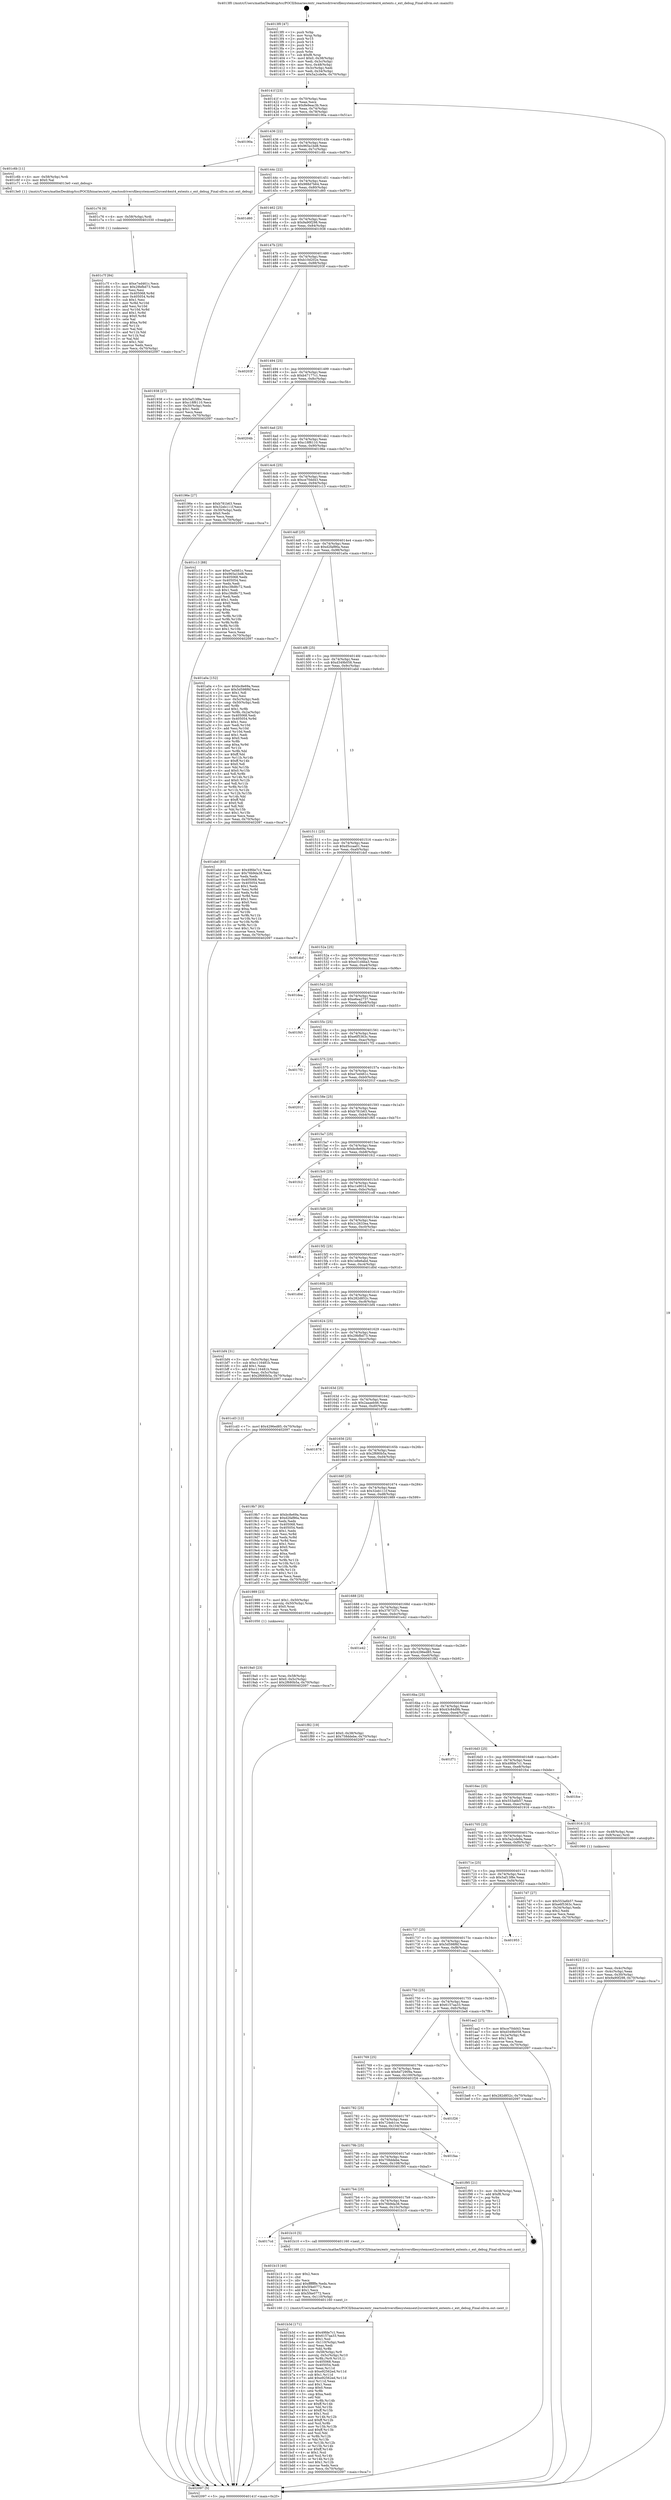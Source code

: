 digraph "0x4013f0" {
  label = "0x4013f0 (/mnt/c/Users/mathe/Desktop/tcc/POCII/binaries/extr_reactosdriversfilesystemsext2srcext4ext4_extents.c_ext_debug_Final-ollvm.out::main(0))"
  labelloc = "t"
  node[shape=record]

  Entry [label="",width=0.3,height=0.3,shape=circle,fillcolor=black,style=filled]
  "0x40141f" [label="{
     0x40141f [23]\l
     | [instrs]\l
     &nbsp;&nbsp;0x40141f \<+3\>: mov -0x70(%rbp),%eax\l
     &nbsp;&nbsp;0x401422 \<+2\>: mov %eax,%ecx\l
     &nbsp;&nbsp;0x401424 \<+6\>: sub $0x8e9eac3b,%ecx\l
     &nbsp;&nbsp;0x40142a \<+3\>: mov %eax,-0x74(%rbp)\l
     &nbsp;&nbsp;0x40142d \<+3\>: mov %ecx,-0x78(%rbp)\l
     &nbsp;&nbsp;0x401430 \<+6\>: je 000000000040190a \<main+0x51a\>\l
  }"]
  "0x40190a" [label="{
     0x40190a\l
  }", style=dashed]
  "0x401436" [label="{
     0x401436 [22]\l
     | [instrs]\l
     &nbsp;&nbsp;0x401436 \<+5\>: jmp 000000000040143b \<main+0x4b\>\l
     &nbsp;&nbsp;0x40143b \<+3\>: mov -0x74(%rbp),%eax\l
     &nbsp;&nbsp;0x40143e \<+5\>: sub $0x965a1bd8,%eax\l
     &nbsp;&nbsp;0x401443 \<+3\>: mov %eax,-0x7c(%rbp)\l
     &nbsp;&nbsp;0x401446 \<+6\>: je 0000000000401c6b \<main+0x87b\>\l
  }"]
  Exit [label="",width=0.3,height=0.3,shape=circle,fillcolor=black,style=filled,peripheries=2]
  "0x401c6b" [label="{
     0x401c6b [11]\l
     | [instrs]\l
     &nbsp;&nbsp;0x401c6b \<+4\>: mov -0x58(%rbp),%rdi\l
     &nbsp;&nbsp;0x401c6f \<+2\>: mov $0x0,%al\l
     &nbsp;&nbsp;0x401c71 \<+5\>: call 00000000004013e0 \<ext_debug\>\l
     | [calls]\l
     &nbsp;&nbsp;0x4013e0 \{1\} (/mnt/c/Users/mathe/Desktop/tcc/POCII/binaries/extr_reactosdriversfilesystemsext2srcext4ext4_extents.c_ext_debug_Final-ollvm.out::ext_debug)\l
  }"]
  "0x40144c" [label="{
     0x40144c [22]\l
     | [instrs]\l
     &nbsp;&nbsp;0x40144c \<+5\>: jmp 0000000000401451 \<main+0x61\>\l
     &nbsp;&nbsp;0x401451 \<+3\>: mov -0x74(%rbp),%eax\l
     &nbsp;&nbsp;0x401454 \<+5\>: sub $0x988d7b64,%eax\l
     &nbsp;&nbsp;0x401459 \<+3\>: mov %eax,-0x80(%rbp)\l
     &nbsp;&nbsp;0x40145c \<+6\>: je 0000000000401d60 \<main+0x970\>\l
  }"]
  "0x401c7f" [label="{
     0x401c7f [84]\l
     | [instrs]\l
     &nbsp;&nbsp;0x401c7f \<+5\>: mov $0xe7ed461c,%ecx\l
     &nbsp;&nbsp;0x401c84 \<+5\>: mov $0x29bfbd73,%edx\l
     &nbsp;&nbsp;0x401c89 \<+2\>: xor %esi,%esi\l
     &nbsp;&nbsp;0x401c8b \<+8\>: mov 0x405068,%r8d\l
     &nbsp;&nbsp;0x401c93 \<+8\>: mov 0x405054,%r9d\l
     &nbsp;&nbsp;0x401c9b \<+3\>: sub $0x1,%esi\l
     &nbsp;&nbsp;0x401c9e \<+3\>: mov %r8d,%r10d\l
     &nbsp;&nbsp;0x401ca1 \<+3\>: add %esi,%r10d\l
     &nbsp;&nbsp;0x401ca4 \<+4\>: imul %r10d,%r8d\l
     &nbsp;&nbsp;0x401ca8 \<+4\>: and $0x1,%r8d\l
     &nbsp;&nbsp;0x401cac \<+4\>: cmp $0x0,%r8d\l
     &nbsp;&nbsp;0x401cb0 \<+3\>: sete %al\l
     &nbsp;&nbsp;0x401cb3 \<+4\>: cmp $0xa,%r9d\l
     &nbsp;&nbsp;0x401cb7 \<+4\>: setl %r11b\l
     &nbsp;&nbsp;0x401cbb \<+2\>: mov %al,%bl\l
     &nbsp;&nbsp;0x401cbd \<+3\>: and %r11b,%bl\l
     &nbsp;&nbsp;0x401cc0 \<+3\>: xor %r11b,%al\l
     &nbsp;&nbsp;0x401cc3 \<+2\>: or %al,%bl\l
     &nbsp;&nbsp;0x401cc5 \<+3\>: test $0x1,%bl\l
     &nbsp;&nbsp;0x401cc8 \<+3\>: cmovne %edx,%ecx\l
     &nbsp;&nbsp;0x401ccb \<+3\>: mov %ecx,-0x70(%rbp)\l
     &nbsp;&nbsp;0x401cce \<+5\>: jmp 0000000000402097 \<main+0xca7\>\l
  }"]
  "0x401d60" [label="{
     0x401d60\l
  }", style=dashed]
  "0x401462" [label="{
     0x401462 [25]\l
     | [instrs]\l
     &nbsp;&nbsp;0x401462 \<+5\>: jmp 0000000000401467 \<main+0x77\>\l
     &nbsp;&nbsp;0x401467 \<+3\>: mov -0x74(%rbp),%eax\l
     &nbsp;&nbsp;0x40146a \<+5\>: sub $0x9a90f298,%eax\l
     &nbsp;&nbsp;0x40146f \<+6\>: mov %eax,-0x84(%rbp)\l
     &nbsp;&nbsp;0x401475 \<+6\>: je 0000000000401938 \<main+0x548\>\l
  }"]
  "0x401c76" [label="{
     0x401c76 [9]\l
     | [instrs]\l
     &nbsp;&nbsp;0x401c76 \<+4\>: mov -0x58(%rbp),%rdi\l
     &nbsp;&nbsp;0x401c7a \<+5\>: call 0000000000401030 \<free@plt\>\l
     | [calls]\l
     &nbsp;&nbsp;0x401030 \{1\} (unknown)\l
  }"]
  "0x401938" [label="{
     0x401938 [27]\l
     | [instrs]\l
     &nbsp;&nbsp;0x401938 \<+5\>: mov $0x5af13f8e,%eax\l
     &nbsp;&nbsp;0x40193d \<+5\>: mov $0xc18f6110,%ecx\l
     &nbsp;&nbsp;0x401942 \<+3\>: mov -0x30(%rbp),%edx\l
     &nbsp;&nbsp;0x401945 \<+3\>: cmp $0x1,%edx\l
     &nbsp;&nbsp;0x401948 \<+3\>: cmovl %ecx,%eax\l
     &nbsp;&nbsp;0x40194b \<+3\>: mov %eax,-0x70(%rbp)\l
     &nbsp;&nbsp;0x40194e \<+5\>: jmp 0000000000402097 \<main+0xca7\>\l
  }"]
  "0x40147b" [label="{
     0x40147b [25]\l
     | [instrs]\l
     &nbsp;&nbsp;0x40147b \<+5\>: jmp 0000000000401480 \<main+0x90\>\l
     &nbsp;&nbsp;0x401480 \<+3\>: mov -0x74(%rbp),%eax\l
     &nbsp;&nbsp;0x401483 \<+5\>: sub $0xb10d202e,%eax\l
     &nbsp;&nbsp;0x401488 \<+6\>: mov %eax,-0x88(%rbp)\l
     &nbsp;&nbsp;0x40148e \<+6\>: je 000000000040203f \<main+0xc4f\>\l
  }"]
  "0x401b3d" [label="{
     0x401b3d [171]\l
     | [instrs]\l
     &nbsp;&nbsp;0x401b3d \<+5\>: mov $0x49fde7c1,%ecx\l
     &nbsp;&nbsp;0x401b42 \<+5\>: mov $0x6157aa33,%edx\l
     &nbsp;&nbsp;0x401b47 \<+3\>: mov $0x1,%sil\l
     &nbsp;&nbsp;0x401b4a \<+6\>: mov -0x110(%rbp),%edi\l
     &nbsp;&nbsp;0x401b50 \<+3\>: imul %eax,%edi\l
     &nbsp;&nbsp;0x401b53 \<+3\>: mov %dil,%r8b\l
     &nbsp;&nbsp;0x401b56 \<+4\>: mov -0x58(%rbp),%r9\l
     &nbsp;&nbsp;0x401b5a \<+4\>: movslq -0x5c(%rbp),%r10\l
     &nbsp;&nbsp;0x401b5e \<+4\>: mov %r8b,(%r9,%r10,1)\l
     &nbsp;&nbsp;0x401b62 \<+7\>: mov 0x405068,%eax\l
     &nbsp;&nbsp;0x401b69 \<+7\>: mov 0x405054,%edi\l
     &nbsp;&nbsp;0x401b70 \<+3\>: mov %eax,%r11d\l
     &nbsp;&nbsp;0x401b73 \<+7\>: sub $0xe92562ed,%r11d\l
     &nbsp;&nbsp;0x401b7a \<+4\>: sub $0x1,%r11d\l
     &nbsp;&nbsp;0x401b7e \<+7\>: add $0xe92562ed,%r11d\l
     &nbsp;&nbsp;0x401b85 \<+4\>: imul %r11d,%eax\l
     &nbsp;&nbsp;0x401b89 \<+3\>: and $0x1,%eax\l
     &nbsp;&nbsp;0x401b8c \<+3\>: cmp $0x0,%eax\l
     &nbsp;&nbsp;0x401b8f \<+4\>: sete %r8b\l
     &nbsp;&nbsp;0x401b93 \<+3\>: cmp $0xa,%edi\l
     &nbsp;&nbsp;0x401b96 \<+3\>: setl %bl\l
     &nbsp;&nbsp;0x401b99 \<+3\>: mov %r8b,%r14b\l
     &nbsp;&nbsp;0x401b9c \<+4\>: xor $0xff,%r14b\l
     &nbsp;&nbsp;0x401ba0 \<+3\>: mov %bl,%r15b\l
     &nbsp;&nbsp;0x401ba3 \<+4\>: xor $0xff,%r15b\l
     &nbsp;&nbsp;0x401ba7 \<+4\>: xor $0x1,%sil\l
     &nbsp;&nbsp;0x401bab \<+3\>: mov %r14b,%r12b\l
     &nbsp;&nbsp;0x401bae \<+4\>: and $0xff,%r12b\l
     &nbsp;&nbsp;0x401bb2 \<+3\>: and %sil,%r8b\l
     &nbsp;&nbsp;0x401bb5 \<+3\>: mov %r15b,%r13b\l
     &nbsp;&nbsp;0x401bb8 \<+4\>: and $0xff,%r13b\l
     &nbsp;&nbsp;0x401bbc \<+3\>: and %sil,%bl\l
     &nbsp;&nbsp;0x401bbf \<+3\>: or %r8b,%r12b\l
     &nbsp;&nbsp;0x401bc2 \<+3\>: or %bl,%r13b\l
     &nbsp;&nbsp;0x401bc5 \<+3\>: xor %r13b,%r12b\l
     &nbsp;&nbsp;0x401bc8 \<+3\>: or %r15b,%r14b\l
     &nbsp;&nbsp;0x401bcb \<+4\>: xor $0xff,%r14b\l
     &nbsp;&nbsp;0x401bcf \<+4\>: or $0x1,%sil\l
     &nbsp;&nbsp;0x401bd3 \<+3\>: and %sil,%r14b\l
     &nbsp;&nbsp;0x401bd6 \<+3\>: or %r14b,%r12b\l
     &nbsp;&nbsp;0x401bd9 \<+4\>: test $0x1,%r12b\l
     &nbsp;&nbsp;0x401bdd \<+3\>: cmovne %edx,%ecx\l
     &nbsp;&nbsp;0x401be0 \<+3\>: mov %ecx,-0x70(%rbp)\l
     &nbsp;&nbsp;0x401be3 \<+5\>: jmp 0000000000402097 \<main+0xca7\>\l
  }"]
  "0x40203f" [label="{
     0x40203f\l
  }", style=dashed]
  "0x401494" [label="{
     0x401494 [25]\l
     | [instrs]\l
     &nbsp;&nbsp;0x401494 \<+5\>: jmp 0000000000401499 \<main+0xa9\>\l
     &nbsp;&nbsp;0x401499 \<+3\>: mov -0x74(%rbp),%eax\l
     &nbsp;&nbsp;0x40149c \<+5\>: sub $0xb47177c1,%eax\l
     &nbsp;&nbsp;0x4014a1 \<+6\>: mov %eax,-0x8c(%rbp)\l
     &nbsp;&nbsp;0x4014a7 \<+6\>: je 000000000040204b \<main+0xc5b\>\l
  }"]
  "0x401b15" [label="{
     0x401b15 [40]\l
     | [instrs]\l
     &nbsp;&nbsp;0x401b15 \<+5\>: mov $0x2,%ecx\l
     &nbsp;&nbsp;0x401b1a \<+1\>: cltd\l
     &nbsp;&nbsp;0x401b1b \<+2\>: idiv %ecx\l
     &nbsp;&nbsp;0x401b1d \<+6\>: imul $0xfffffffe,%edx,%ecx\l
     &nbsp;&nbsp;0x401b23 \<+6\>: add $0x5f4e0772,%ecx\l
     &nbsp;&nbsp;0x401b29 \<+3\>: add $0x1,%ecx\l
     &nbsp;&nbsp;0x401b2c \<+6\>: sub $0x5f4e0772,%ecx\l
     &nbsp;&nbsp;0x401b32 \<+6\>: mov %ecx,-0x110(%rbp)\l
     &nbsp;&nbsp;0x401b38 \<+5\>: call 0000000000401160 \<next_i\>\l
     | [calls]\l
     &nbsp;&nbsp;0x401160 \{1\} (/mnt/c/Users/mathe/Desktop/tcc/POCII/binaries/extr_reactosdriversfilesystemsext2srcext4ext4_extents.c_ext_debug_Final-ollvm.out::next_i)\l
  }"]
  "0x40204b" [label="{
     0x40204b\l
  }", style=dashed]
  "0x4014ad" [label="{
     0x4014ad [25]\l
     | [instrs]\l
     &nbsp;&nbsp;0x4014ad \<+5\>: jmp 00000000004014b2 \<main+0xc2\>\l
     &nbsp;&nbsp;0x4014b2 \<+3\>: mov -0x74(%rbp),%eax\l
     &nbsp;&nbsp;0x4014b5 \<+5\>: sub $0xc18f6110,%eax\l
     &nbsp;&nbsp;0x4014ba \<+6\>: mov %eax,-0x90(%rbp)\l
     &nbsp;&nbsp;0x4014c0 \<+6\>: je 000000000040196e \<main+0x57e\>\l
  }"]
  "0x4017cd" [label="{
     0x4017cd\l
  }", style=dashed]
  "0x40196e" [label="{
     0x40196e [27]\l
     | [instrs]\l
     &nbsp;&nbsp;0x40196e \<+5\>: mov $0xb781b63,%eax\l
     &nbsp;&nbsp;0x401973 \<+5\>: mov $0x32eb111f,%ecx\l
     &nbsp;&nbsp;0x401978 \<+3\>: mov -0x30(%rbp),%edx\l
     &nbsp;&nbsp;0x40197b \<+3\>: cmp $0x0,%edx\l
     &nbsp;&nbsp;0x40197e \<+3\>: cmove %ecx,%eax\l
     &nbsp;&nbsp;0x401981 \<+3\>: mov %eax,-0x70(%rbp)\l
     &nbsp;&nbsp;0x401984 \<+5\>: jmp 0000000000402097 \<main+0xca7\>\l
  }"]
  "0x4014c6" [label="{
     0x4014c6 [25]\l
     | [instrs]\l
     &nbsp;&nbsp;0x4014c6 \<+5\>: jmp 00000000004014cb \<main+0xdb\>\l
     &nbsp;&nbsp;0x4014cb \<+3\>: mov -0x74(%rbp),%eax\l
     &nbsp;&nbsp;0x4014ce \<+5\>: sub $0xce70dd43,%eax\l
     &nbsp;&nbsp;0x4014d3 \<+6\>: mov %eax,-0x94(%rbp)\l
     &nbsp;&nbsp;0x4014d9 \<+6\>: je 0000000000401c13 \<main+0x823\>\l
  }"]
  "0x401b10" [label="{
     0x401b10 [5]\l
     | [instrs]\l
     &nbsp;&nbsp;0x401b10 \<+5\>: call 0000000000401160 \<next_i\>\l
     | [calls]\l
     &nbsp;&nbsp;0x401160 \{1\} (/mnt/c/Users/mathe/Desktop/tcc/POCII/binaries/extr_reactosdriversfilesystemsext2srcext4ext4_extents.c_ext_debug_Final-ollvm.out::next_i)\l
  }"]
  "0x401c13" [label="{
     0x401c13 [88]\l
     | [instrs]\l
     &nbsp;&nbsp;0x401c13 \<+5\>: mov $0xe7ed461c,%eax\l
     &nbsp;&nbsp;0x401c18 \<+5\>: mov $0x965a1bd8,%ecx\l
     &nbsp;&nbsp;0x401c1d \<+7\>: mov 0x405068,%edx\l
     &nbsp;&nbsp;0x401c24 \<+7\>: mov 0x405054,%esi\l
     &nbsp;&nbsp;0x401c2b \<+2\>: mov %edx,%edi\l
     &nbsp;&nbsp;0x401c2d \<+6\>: add $0xc38d8c72,%edi\l
     &nbsp;&nbsp;0x401c33 \<+3\>: sub $0x1,%edi\l
     &nbsp;&nbsp;0x401c36 \<+6\>: sub $0xc38d8c72,%edi\l
     &nbsp;&nbsp;0x401c3c \<+3\>: imul %edi,%edx\l
     &nbsp;&nbsp;0x401c3f \<+3\>: and $0x1,%edx\l
     &nbsp;&nbsp;0x401c42 \<+3\>: cmp $0x0,%edx\l
     &nbsp;&nbsp;0x401c45 \<+4\>: sete %r8b\l
     &nbsp;&nbsp;0x401c49 \<+3\>: cmp $0xa,%esi\l
     &nbsp;&nbsp;0x401c4c \<+4\>: setl %r9b\l
     &nbsp;&nbsp;0x401c50 \<+3\>: mov %r8b,%r10b\l
     &nbsp;&nbsp;0x401c53 \<+3\>: and %r9b,%r10b\l
     &nbsp;&nbsp;0x401c56 \<+3\>: xor %r9b,%r8b\l
     &nbsp;&nbsp;0x401c59 \<+3\>: or %r8b,%r10b\l
     &nbsp;&nbsp;0x401c5c \<+4\>: test $0x1,%r10b\l
     &nbsp;&nbsp;0x401c60 \<+3\>: cmovne %ecx,%eax\l
     &nbsp;&nbsp;0x401c63 \<+3\>: mov %eax,-0x70(%rbp)\l
     &nbsp;&nbsp;0x401c66 \<+5\>: jmp 0000000000402097 \<main+0xca7\>\l
  }"]
  "0x4014df" [label="{
     0x4014df [25]\l
     | [instrs]\l
     &nbsp;&nbsp;0x4014df \<+5\>: jmp 00000000004014e4 \<main+0xf4\>\l
     &nbsp;&nbsp;0x4014e4 \<+3\>: mov -0x74(%rbp),%eax\l
     &nbsp;&nbsp;0x4014e7 \<+5\>: sub $0xd2faf86a,%eax\l
     &nbsp;&nbsp;0x4014ec \<+6\>: mov %eax,-0x98(%rbp)\l
     &nbsp;&nbsp;0x4014f2 \<+6\>: je 0000000000401a0a \<main+0x61a\>\l
  }"]
  "0x4017b4" [label="{
     0x4017b4 [25]\l
     | [instrs]\l
     &nbsp;&nbsp;0x4017b4 \<+5\>: jmp 00000000004017b9 \<main+0x3c9\>\l
     &nbsp;&nbsp;0x4017b9 \<+3\>: mov -0x74(%rbp),%eax\l
     &nbsp;&nbsp;0x4017bc \<+5\>: sub $0x76b9da38,%eax\l
     &nbsp;&nbsp;0x4017c1 \<+6\>: mov %eax,-0x10c(%rbp)\l
     &nbsp;&nbsp;0x4017c7 \<+6\>: je 0000000000401b10 \<main+0x720\>\l
  }"]
  "0x401a0a" [label="{
     0x401a0a [152]\l
     | [instrs]\l
     &nbsp;&nbsp;0x401a0a \<+5\>: mov $0xbc8e69a,%eax\l
     &nbsp;&nbsp;0x401a0f \<+5\>: mov $0x5d598f6f,%ecx\l
     &nbsp;&nbsp;0x401a14 \<+2\>: mov $0x1,%dl\l
     &nbsp;&nbsp;0x401a16 \<+2\>: xor %esi,%esi\l
     &nbsp;&nbsp;0x401a18 \<+3\>: mov -0x5c(%rbp),%edi\l
     &nbsp;&nbsp;0x401a1b \<+3\>: cmp -0x50(%rbp),%edi\l
     &nbsp;&nbsp;0x401a1e \<+4\>: setl %r8b\l
     &nbsp;&nbsp;0x401a22 \<+4\>: and $0x1,%r8b\l
     &nbsp;&nbsp;0x401a26 \<+4\>: mov %r8b,-0x2a(%rbp)\l
     &nbsp;&nbsp;0x401a2a \<+7\>: mov 0x405068,%edi\l
     &nbsp;&nbsp;0x401a31 \<+8\>: mov 0x405054,%r9d\l
     &nbsp;&nbsp;0x401a39 \<+3\>: sub $0x1,%esi\l
     &nbsp;&nbsp;0x401a3c \<+3\>: mov %edi,%r10d\l
     &nbsp;&nbsp;0x401a3f \<+3\>: add %esi,%r10d\l
     &nbsp;&nbsp;0x401a42 \<+4\>: imul %r10d,%edi\l
     &nbsp;&nbsp;0x401a46 \<+3\>: and $0x1,%edi\l
     &nbsp;&nbsp;0x401a49 \<+3\>: cmp $0x0,%edi\l
     &nbsp;&nbsp;0x401a4c \<+4\>: sete %r8b\l
     &nbsp;&nbsp;0x401a50 \<+4\>: cmp $0xa,%r9d\l
     &nbsp;&nbsp;0x401a54 \<+4\>: setl %r11b\l
     &nbsp;&nbsp;0x401a58 \<+3\>: mov %r8b,%bl\l
     &nbsp;&nbsp;0x401a5b \<+3\>: xor $0xff,%bl\l
     &nbsp;&nbsp;0x401a5e \<+3\>: mov %r11b,%r14b\l
     &nbsp;&nbsp;0x401a61 \<+4\>: xor $0xff,%r14b\l
     &nbsp;&nbsp;0x401a65 \<+3\>: xor $0x0,%dl\l
     &nbsp;&nbsp;0x401a68 \<+3\>: mov %bl,%r15b\l
     &nbsp;&nbsp;0x401a6b \<+4\>: and $0x0,%r15b\l
     &nbsp;&nbsp;0x401a6f \<+3\>: and %dl,%r8b\l
     &nbsp;&nbsp;0x401a72 \<+3\>: mov %r14b,%r12b\l
     &nbsp;&nbsp;0x401a75 \<+4\>: and $0x0,%r12b\l
     &nbsp;&nbsp;0x401a79 \<+3\>: and %dl,%r11b\l
     &nbsp;&nbsp;0x401a7c \<+3\>: or %r8b,%r15b\l
     &nbsp;&nbsp;0x401a7f \<+3\>: or %r11b,%r12b\l
     &nbsp;&nbsp;0x401a82 \<+3\>: xor %r12b,%r15b\l
     &nbsp;&nbsp;0x401a85 \<+3\>: or %r14b,%bl\l
     &nbsp;&nbsp;0x401a88 \<+3\>: xor $0xff,%bl\l
     &nbsp;&nbsp;0x401a8b \<+3\>: or $0x0,%dl\l
     &nbsp;&nbsp;0x401a8e \<+2\>: and %dl,%bl\l
     &nbsp;&nbsp;0x401a90 \<+3\>: or %bl,%r15b\l
     &nbsp;&nbsp;0x401a93 \<+4\>: test $0x1,%r15b\l
     &nbsp;&nbsp;0x401a97 \<+3\>: cmovne %ecx,%eax\l
     &nbsp;&nbsp;0x401a9a \<+3\>: mov %eax,-0x70(%rbp)\l
     &nbsp;&nbsp;0x401a9d \<+5\>: jmp 0000000000402097 \<main+0xca7\>\l
  }"]
  "0x4014f8" [label="{
     0x4014f8 [25]\l
     | [instrs]\l
     &nbsp;&nbsp;0x4014f8 \<+5\>: jmp 00000000004014fd \<main+0x10d\>\l
     &nbsp;&nbsp;0x4014fd \<+3\>: mov -0x74(%rbp),%eax\l
     &nbsp;&nbsp;0x401500 \<+5\>: sub $0xd349b058,%eax\l
     &nbsp;&nbsp;0x401505 \<+6\>: mov %eax,-0x9c(%rbp)\l
     &nbsp;&nbsp;0x40150b \<+6\>: je 0000000000401abd \<main+0x6cd\>\l
  }"]
  "0x401f95" [label="{
     0x401f95 [21]\l
     | [instrs]\l
     &nbsp;&nbsp;0x401f95 \<+3\>: mov -0x38(%rbp),%eax\l
     &nbsp;&nbsp;0x401f98 \<+7\>: add $0xf8,%rsp\l
     &nbsp;&nbsp;0x401f9f \<+1\>: pop %rbx\l
     &nbsp;&nbsp;0x401fa0 \<+2\>: pop %r12\l
     &nbsp;&nbsp;0x401fa2 \<+2\>: pop %r13\l
     &nbsp;&nbsp;0x401fa4 \<+2\>: pop %r14\l
     &nbsp;&nbsp;0x401fa6 \<+2\>: pop %r15\l
     &nbsp;&nbsp;0x401fa8 \<+1\>: pop %rbp\l
     &nbsp;&nbsp;0x401fa9 \<+1\>: ret\l
  }"]
  "0x401abd" [label="{
     0x401abd [83]\l
     | [instrs]\l
     &nbsp;&nbsp;0x401abd \<+5\>: mov $0x49fde7c1,%eax\l
     &nbsp;&nbsp;0x401ac2 \<+5\>: mov $0x76b9da38,%ecx\l
     &nbsp;&nbsp;0x401ac7 \<+2\>: xor %edx,%edx\l
     &nbsp;&nbsp;0x401ac9 \<+7\>: mov 0x405068,%esi\l
     &nbsp;&nbsp;0x401ad0 \<+7\>: mov 0x405054,%edi\l
     &nbsp;&nbsp;0x401ad7 \<+3\>: sub $0x1,%edx\l
     &nbsp;&nbsp;0x401ada \<+3\>: mov %esi,%r8d\l
     &nbsp;&nbsp;0x401add \<+3\>: add %edx,%r8d\l
     &nbsp;&nbsp;0x401ae0 \<+4\>: imul %r8d,%esi\l
     &nbsp;&nbsp;0x401ae4 \<+3\>: and $0x1,%esi\l
     &nbsp;&nbsp;0x401ae7 \<+3\>: cmp $0x0,%esi\l
     &nbsp;&nbsp;0x401aea \<+4\>: sete %r9b\l
     &nbsp;&nbsp;0x401aee \<+3\>: cmp $0xa,%edi\l
     &nbsp;&nbsp;0x401af1 \<+4\>: setl %r10b\l
     &nbsp;&nbsp;0x401af5 \<+3\>: mov %r9b,%r11b\l
     &nbsp;&nbsp;0x401af8 \<+3\>: and %r10b,%r11b\l
     &nbsp;&nbsp;0x401afb \<+3\>: xor %r10b,%r9b\l
     &nbsp;&nbsp;0x401afe \<+3\>: or %r9b,%r11b\l
     &nbsp;&nbsp;0x401b01 \<+4\>: test $0x1,%r11b\l
     &nbsp;&nbsp;0x401b05 \<+3\>: cmovne %ecx,%eax\l
     &nbsp;&nbsp;0x401b08 \<+3\>: mov %eax,-0x70(%rbp)\l
     &nbsp;&nbsp;0x401b0b \<+5\>: jmp 0000000000402097 \<main+0xca7\>\l
  }"]
  "0x401511" [label="{
     0x401511 [25]\l
     | [instrs]\l
     &nbsp;&nbsp;0x401511 \<+5\>: jmp 0000000000401516 \<main+0x126\>\l
     &nbsp;&nbsp;0x401516 \<+3\>: mov -0x74(%rbp),%eax\l
     &nbsp;&nbsp;0x401519 \<+5\>: sub $0xd5ccaa01,%eax\l
     &nbsp;&nbsp;0x40151e \<+6\>: mov %eax,-0xa0(%rbp)\l
     &nbsp;&nbsp;0x401524 \<+6\>: je 0000000000401dcf \<main+0x9df\>\l
  }"]
  "0x40179b" [label="{
     0x40179b [25]\l
     | [instrs]\l
     &nbsp;&nbsp;0x40179b \<+5\>: jmp 00000000004017a0 \<main+0x3b0\>\l
     &nbsp;&nbsp;0x4017a0 \<+3\>: mov -0x74(%rbp),%eax\l
     &nbsp;&nbsp;0x4017a3 \<+5\>: sub $0x758ddebe,%eax\l
     &nbsp;&nbsp;0x4017a8 \<+6\>: mov %eax,-0x108(%rbp)\l
     &nbsp;&nbsp;0x4017ae \<+6\>: je 0000000000401f95 \<main+0xba5\>\l
  }"]
  "0x401dcf" [label="{
     0x401dcf\l
  }", style=dashed]
  "0x40152a" [label="{
     0x40152a [25]\l
     | [instrs]\l
     &nbsp;&nbsp;0x40152a \<+5\>: jmp 000000000040152f \<main+0x13f\>\l
     &nbsp;&nbsp;0x40152f \<+3\>: mov -0x74(%rbp),%eax\l
     &nbsp;&nbsp;0x401532 \<+5\>: sub $0xe31d4ba3,%eax\l
     &nbsp;&nbsp;0x401537 \<+6\>: mov %eax,-0xa4(%rbp)\l
     &nbsp;&nbsp;0x40153d \<+6\>: je 0000000000401dea \<main+0x9fa\>\l
  }"]
  "0x401faa" [label="{
     0x401faa\l
  }", style=dashed]
  "0x401dea" [label="{
     0x401dea\l
  }", style=dashed]
  "0x401543" [label="{
     0x401543 [25]\l
     | [instrs]\l
     &nbsp;&nbsp;0x401543 \<+5\>: jmp 0000000000401548 \<main+0x158\>\l
     &nbsp;&nbsp;0x401548 \<+3\>: mov -0x74(%rbp),%eax\l
     &nbsp;&nbsp;0x40154b \<+5\>: sub $0xe6ea2737,%eax\l
     &nbsp;&nbsp;0x401550 \<+6\>: mov %eax,-0xa8(%rbp)\l
     &nbsp;&nbsp;0x401556 \<+6\>: je 0000000000401f45 \<main+0xb55\>\l
  }"]
  "0x401782" [label="{
     0x401782 [25]\l
     | [instrs]\l
     &nbsp;&nbsp;0x401782 \<+5\>: jmp 0000000000401787 \<main+0x397\>\l
     &nbsp;&nbsp;0x401787 \<+3\>: mov -0x74(%rbp),%eax\l
     &nbsp;&nbsp;0x40178a \<+5\>: sub $0x724eb1ce,%eax\l
     &nbsp;&nbsp;0x40178f \<+6\>: mov %eax,-0x104(%rbp)\l
     &nbsp;&nbsp;0x401795 \<+6\>: je 0000000000401faa \<main+0xbba\>\l
  }"]
  "0x401f45" [label="{
     0x401f45\l
  }", style=dashed]
  "0x40155c" [label="{
     0x40155c [25]\l
     | [instrs]\l
     &nbsp;&nbsp;0x40155c \<+5\>: jmp 0000000000401561 \<main+0x171\>\l
     &nbsp;&nbsp;0x401561 \<+3\>: mov -0x74(%rbp),%eax\l
     &nbsp;&nbsp;0x401564 \<+5\>: sub $0xe6f5363c,%eax\l
     &nbsp;&nbsp;0x401569 \<+6\>: mov %eax,-0xac(%rbp)\l
     &nbsp;&nbsp;0x40156f \<+6\>: je 00000000004017f2 \<main+0x402\>\l
  }"]
  "0x401f26" [label="{
     0x401f26\l
  }", style=dashed]
  "0x4017f2" [label="{
     0x4017f2\l
  }", style=dashed]
  "0x401575" [label="{
     0x401575 [25]\l
     | [instrs]\l
     &nbsp;&nbsp;0x401575 \<+5\>: jmp 000000000040157a \<main+0x18a\>\l
     &nbsp;&nbsp;0x40157a \<+3\>: mov -0x74(%rbp),%eax\l
     &nbsp;&nbsp;0x40157d \<+5\>: sub $0xe7ed461c,%eax\l
     &nbsp;&nbsp;0x401582 \<+6\>: mov %eax,-0xb0(%rbp)\l
     &nbsp;&nbsp;0x401588 \<+6\>: je 000000000040201f \<main+0xc2f\>\l
  }"]
  "0x401769" [label="{
     0x401769 [25]\l
     | [instrs]\l
     &nbsp;&nbsp;0x401769 \<+5\>: jmp 000000000040176e \<main+0x37e\>\l
     &nbsp;&nbsp;0x40176e \<+3\>: mov -0x74(%rbp),%eax\l
     &nbsp;&nbsp;0x401771 \<+5\>: sub $0x6d72909a,%eax\l
     &nbsp;&nbsp;0x401776 \<+6\>: mov %eax,-0x100(%rbp)\l
     &nbsp;&nbsp;0x40177c \<+6\>: je 0000000000401f26 \<main+0xb36\>\l
  }"]
  "0x40201f" [label="{
     0x40201f\l
  }", style=dashed]
  "0x40158e" [label="{
     0x40158e [25]\l
     | [instrs]\l
     &nbsp;&nbsp;0x40158e \<+5\>: jmp 0000000000401593 \<main+0x1a3\>\l
     &nbsp;&nbsp;0x401593 \<+3\>: mov -0x74(%rbp),%eax\l
     &nbsp;&nbsp;0x401596 \<+5\>: sub $0xb781b63,%eax\l
     &nbsp;&nbsp;0x40159b \<+6\>: mov %eax,-0xb4(%rbp)\l
     &nbsp;&nbsp;0x4015a1 \<+6\>: je 0000000000401f65 \<main+0xb75\>\l
  }"]
  "0x401be8" [label="{
     0x401be8 [12]\l
     | [instrs]\l
     &nbsp;&nbsp;0x401be8 \<+7\>: movl $0x282d852c,-0x70(%rbp)\l
     &nbsp;&nbsp;0x401bef \<+5\>: jmp 0000000000402097 \<main+0xca7\>\l
  }"]
  "0x401f65" [label="{
     0x401f65\l
  }", style=dashed]
  "0x4015a7" [label="{
     0x4015a7 [25]\l
     | [instrs]\l
     &nbsp;&nbsp;0x4015a7 \<+5\>: jmp 00000000004015ac \<main+0x1bc\>\l
     &nbsp;&nbsp;0x4015ac \<+3\>: mov -0x74(%rbp),%eax\l
     &nbsp;&nbsp;0x4015af \<+5\>: sub $0xbc8e69a,%eax\l
     &nbsp;&nbsp;0x4015b4 \<+6\>: mov %eax,-0xb8(%rbp)\l
     &nbsp;&nbsp;0x4015ba \<+6\>: je 0000000000401fc2 \<main+0xbd2\>\l
  }"]
  "0x401750" [label="{
     0x401750 [25]\l
     | [instrs]\l
     &nbsp;&nbsp;0x401750 \<+5\>: jmp 0000000000401755 \<main+0x365\>\l
     &nbsp;&nbsp;0x401755 \<+3\>: mov -0x74(%rbp),%eax\l
     &nbsp;&nbsp;0x401758 \<+5\>: sub $0x6157aa33,%eax\l
     &nbsp;&nbsp;0x40175d \<+6\>: mov %eax,-0xfc(%rbp)\l
     &nbsp;&nbsp;0x401763 \<+6\>: je 0000000000401be8 \<main+0x7f8\>\l
  }"]
  "0x401fc2" [label="{
     0x401fc2\l
  }", style=dashed]
  "0x4015c0" [label="{
     0x4015c0 [25]\l
     | [instrs]\l
     &nbsp;&nbsp;0x4015c0 \<+5\>: jmp 00000000004015c5 \<main+0x1d5\>\l
     &nbsp;&nbsp;0x4015c5 \<+3\>: mov -0x74(%rbp),%eax\l
     &nbsp;&nbsp;0x4015c8 \<+5\>: sub $0xc1e901d,%eax\l
     &nbsp;&nbsp;0x4015cd \<+6\>: mov %eax,-0xbc(%rbp)\l
     &nbsp;&nbsp;0x4015d3 \<+6\>: je 0000000000401cdf \<main+0x8ef\>\l
  }"]
  "0x401aa2" [label="{
     0x401aa2 [27]\l
     | [instrs]\l
     &nbsp;&nbsp;0x401aa2 \<+5\>: mov $0xce70dd43,%eax\l
     &nbsp;&nbsp;0x401aa7 \<+5\>: mov $0xd349b058,%ecx\l
     &nbsp;&nbsp;0x401aac \<+3\>: mov -0x2a(%rbp),%dl\l
     &nbsp;&nbsp;0x401aaf \<+3\>: test $0x1,%dl\l
     &nbsp;&nbsp;0x401ab2 \<+3\>: cmovne %ecx,%eax\l
     &nbsp;&nbsp;0x401ab5 \<+3\>: mov %eax,-0x70(%rbp)\l
     &nbsp;&nbsp;0x401ab8 \<+5\>: jmp 0000000000402097 \<main+0xca7\>\l
  }"]
  "0x401cdf" [label="{
     0x401cdf\l
  }", style=dashed]
  "0x4015d9" [label="{
     0x4015d9 [25]\l
     | [instrs]\l
     &nbsp;&nbsp;0x4015d9 \<+5\>: jmp 00000000004015de \<main+0x1ee\>\l
     &nbsp;&nbsp;0x4015de \<+3\>: mov -0x74(%rbp),%eax\l
     &nbsp;&nbsp;0x4015e1 \<+5\>: sub $0x1c2633ea,%eax\l
     &nbsp;&nbsp;0x4015e6 \<+6\>: mov %eax,-0xc0(%rbp)\l
     &nbsp;&nbsp;0x4015ec \<+6\>: je 0000000000401f1a \<main+0xb2a\>\l
  }"]
  "0x401737" [label="{
     0x401737 [25]\l
     | [instrs]\l
     &nbsp;&nbsp;0x401737 \<+5\>: jmp 000000000040173c \<main+0x34c\>\l
     &nbsp;&nbsp;0x40173c \<+3\>: mov -0x74(%rbp),%eax\l
     &nbsp;&nbsp;0x40173f \<+5\>: sub $0x5d598f6f,%eax\l
     &nbsp;&nbsp;0x401744 \<+6\>: mov %eax,-0xf8(%rbp)\l
     &nbsp;&nbsp;0x40174a \<+6\>: je 0000000000401aa2 \<main+0x6b2\>\l
  }"]
  "0x401f1a" [label="{
     0x401f1a\l
  }", style=dashed]
  "0x4015f2" [label="{
     0x4015f2 [25]\l
     | [instrs]\l
     &nbsp;&nbsp;0x4015f2 \<+5\>: jmp 00000000004015f7 \<main+0x207\>\l
     &nbsp;&nbsp;0x4015f7 \<+3\>: mov -0x74(%rbp),%eax\l
     &nbsp;&nbsp;0x4015fa \<+5\>: sub $0x1e8e6abd,%eax\l
     &nbsp;&nbsp;0x4015ff \<+6\>: mov %eax,-0xc4(%rbp)\l
     &nbsp;&nbsp;0x401605 \<+6\>: je 0000000000401d0d \<main+0x91d\>\l
  }"]
  "0x401953" [label="{
     0x401953\l
  }", style=dashed]
  "0x401d0d" [label="{
     0x401d0d\l
  }", style=dashed]
  "0x40160b" [label="{
     0x40160b [25]\l
     | [instrs]\l
     &nbsp;&nbsp;0x40160b \<+5\>: jmp 0000000000401610 \<main+0x220\>\l
     &nbsp;&nbsp;0x401610 \<+3\>: mov -0x74(%rbp),%eax\l
     &nbsp;&nbsp;0x401613 \<+5\>: sub $0x282d852c,%eax\l
     &nbsp;&nbsp;0x401618 \<+6\>: mov %eax,-0xc8(%rbp)\l
     &nbsp;&nbsp;0x40161e \<+6\>: je 0000000000401bf4 \<main+0x804\>\l
  }"]
  "0x4019a0" [label="{
     0x4019a0 [23]\l
     | [instrs]\l
     &nbsp;&nbsp;0x4019a0 \<+4\>: mov %rax,-0x58(%rbp)\l
     &nbsp;&nbsp;0x4019a4 \<+7\>: movl $0x0,-0x5c(%rbp)\l
     &nbsp;&nbsp;0x4019ab \<+7\>: movl $0x2f680b5a,-0x70(%rbp)\l
     &nbsp;&nbsp;0x4019b2 \<+5\>: jmp 0000000000402097 \<main+0xca7\>\l
  }"]
  "0x401bf4" [label="{
     0x401bf4 [31]\l
     | [instrs]\l
     &nbsp;&nbsp;0x401bf4 \<+3\>: mov -0x5c(%rbp),%eax\l
     &nbsp;&nbsp;0x401bf7 \<+5\>: sub $0xc116481b,%eax\l
     &nbsp;&nbsp;0x401bfc \<+3\>: add $0x1,%eax\l
     &nbsp;&nbsp;0x401bff \<+5\>: add $0xc116481b,%eax\l
     &nbsp;&nbsp;0x401c04 \<+3\>: mov %eax,-0x5c(%rbp)\l
     &nbsp;&nbsp;0x401c07 \<+7\>: movl $0x2f680b5a,-0x70(%rbp)\l
     &nbsp;&nbsp;0x401c0e \<+5\>: jmp 0000000000402097 \<main+0xca7\>\l
  }"]
  "0x401624" [label="{
     0x401624 [25]\l
     | [instrs]\l
     &nbsp;&nbsp;0x401624 \<+5\>: jmp 0000000000401629 \<main+0x239\>\l
     &nbsp;&nbsp;0x401629 \<+3\>: mov -0x74(%rbp),%eax\l
     &nbsp;&nbsp;0x40162c \<+5\>: sub $0x29bfbd73,%eax\l
     &nbsp;&nbsp;0x401631 \<+6\>: mov %eax,-0xcc(%rbp)\l
     &nbsp;&nbsp;0x401637 \<+6\>: je 0000000000401cd3 \<main+0x8e3\>\l
  }"]
  "0x401923" [label="{
     0x401923 [21]\l
     | [instrs]\l
     &nbsp;&nbsp;0x401923 \<+3\>: mov %eax,-0x4c(%rbp)\l
     &nbsp;&nbsp;0x401926 \<+3\>: mov -0x4c(%rbp),%eax\l
     &nbsp;&nbsp;0x401929 \<+3\>: mov %eax,-0x30(%rbp)\l
     &nbsp;&nbsp;0x40192c \<+7\>: movl $0x9a90f298,-0x70(%rbp)\l
     &nbsp;&nbsp;0x401933 \<+5\>: jmp 0000000000402097 \<main+0xca7\>\l
  }"]
  "0x401cd3" [label="{
     0x401cd3 [12]\l
     | [instrs]\l
     &nbsp;&nbsp;0x401cd3 \<+7\>: movl $0x4296ed85,-0x70(%rbp)\l
     &nbsp;&nbsp;0x401cda \<+5\>: jmp 0000000000402097 \<main+0xca7\>\l
  }"]
  "0x40163d" [label="{
     0x40163d [25]\l
     | [instrs]\l
     &nbsp;&nbsp;0x40163d \<+5\>: jmp 0000000000401642 \<main+0x252\>\l
     &nbsp;&nbsp;0x401642 \<+3\>: mov -0x74(%rbp),%eax\l
     &nbsp;&nbsp;0x401645 \<+5\>: sub $0x2aaaeb46,%eax\l
     &nbsp;&nbsp;0x40164a \<+6\>: mov %eax,-0xd0(%rbp)\l
     &nbsp;&nbsp;0x401650 \<+6\>: je 0000000000401878 \<main+0x488\>\l
  }"]
  "0x4013f0" [label="{
     0x4013f0 [47]\l
     | [instrs]\l
     &nbsp;&nbsp;0x4013f0 \<+1\>: push %rbp\l
     &nbsp;&nbsp;0x4013f1 \<+3\>: mov %rsp,%rbp\l
     &nbsp;&nbsp;0x4013f4 \<+2\>: push %r15\l
     &nbsp;&nbsp;0x4013f6 \<+2\>: push %r14\l
     &nbsp;&nbsp;0x4013f8 \<+2\>: push %r13\l
     &nbsp;&nbsp;0x4013fa \<+2\>: push %r12\l
     &nbsp;&nbsp;0x4013fc \<+1\>: push %rbx\l
     &nbsp;&nbsp;0x4013fd \<+7\>: sub $0xf8,%rsp\l
     &nbsp;&nbsp;0x401404 \<+7\>: movl $0x0,-0x38(%rbp)\l
     &nbsp;&nbsp;0x40140b \<+3\>: mov %edi,-0x3c(%rbp)\l
     &nbsp;&nbsp;0x40140e \<+4\>: mov %rsi,-0x48(%rbp)\l
     &nbsp;&nbsp;0x401412 \<+3\>: mov -0x3c(%rbp),%edi\l
     &nbsp;&nbsp;0x401415 \<+3\>: mov %edi,-0x34(%rbp)\l
     &nbsp;&nbsp;0x401418 \<+7\>: movl $0x5a2cde9a,-0x70(%rbp)\l
  }"]
  "0x401878" [label="{
     0x401878\l
  }", style=dashed]
  "0x401656" [label="{
     0x401656 [25]\l
     | [instrs]\l
     &nbsp;&nbsp;0x401656 \<+5\>: jmp 000000000040165b \<main+0x26b\>\l
     &nbsp;&nbsp;0x40165b \<+3\>: mov -0x74(%rbp),%eax\l
     &nbsp;&nbsp;0x40165e \<+5\>: sub $0x2f680b5a,%eax\l
     &nbsp;&nbsp;0x401663 \<+6\>: mov %eax,-0xd4(%rbp)\l
     &nbsp;&nbsp;0x401669 \<+6\>: je 00000000004019b7 \<main+0x5c7\>\l
  }"]
  "0x402097" [label="{
     0x402097 [5]\l
     | [instrs]\l
     &nbsp;&nbsp;0x402097 \<+5\>: jmp 000000000040141f \<main+0x2f\>\l
  }"]
  "0x4019b7" [label="{
     0x4019b7 [83]\l
     | [instrs]\l
     &nbsp;&nbsp;0x4019b7 \<+5\>: mov $0xbc8e69a,%eax\l
     &nbsp;&nbsp;0x4019bc \<+5\>: mov $0xd2faf86a,%ecx\l
     &nbsp;&nbsp;0x4019c1 \<+2\>: xor %edx,%edx\l
     &nbsp;&nbsp;0x4019c3 \<+7\>: mov 0x405068,%esi\l
     &nbsp;&nbsp;0x4019ca \<+7\>: mov 0x405054,%edi\l
     &nbsp;&nbsp;0x4019d1 \<+3\>: sub $0x1,%edx\l
     &nbsp;&nbsp;0x4019d4 \<+3\>: mov %esi,%r8d\l
     &nbsp;&nbsp;0x4019d7 \<+3\>: add %edx,%r8d\l
     &nbsp;&nbsp;0x4019da \<+4\>: imul %r8d,%esi\l
     &nbsp;&nbsp;0x4019de \<+3\>: and $0x1,%esi\l
     &nbsp;&nbsp;0x4019e1 \<+3\>: cmp $0x0,%esi\l
     &nbsp;&nbsp;0x4019e4 \<+4\>: sete %r9b\l
     &nbsp;&nbsp;0x4019e8 \<+3\>: cmp $0xa,%edi\l
     &nbsp;&nbsp;0x4019eb \<+4\>: setl %r10b\l
     &nbsp;&nbsp;0x4019ef \<+3\>: mov %r9b,%r11b\l
     &nbsp;&nbsp;0x4019f2 \<+3\>: and %r10b,%r11b\l
     &nbsp;&nbsp;0x4019f5 \<+3\>: xor %r10b,%r9b\l
     &nbsp;&nbsp;0x4019f8 \<+3\>: or %r9b,%r11b\l
     &nbsp;&nbsp;0x4019fb \<+4\>: test $0x1,%r11b\l
     &nbsp;&nbsp;0x4019ff \<+3\>: cmovne %ecx,%eax\l
     &nbsp;&nbsp;0x401a02 \<+3\>: mov %eax,-0x70(%rbp)\l
     &nbsp;&nbsp;0x401a05 \<+5\>: jmp 0000000000402097 \<main+0xca7\>\l
  }"]
  "0x40166f" [label="{
     0x40166f [25]\l
     | [instrs]\l
     &nbsp;&nbsp;0x40166f \<+5\>: jmp 0000000000401674 \<main+0x284\>\l
     &nbsp;&nbsp;0x401674 \<+3\>: mov -0x74(%rbp),%eax\l
     &nbsp;&nbsp;0x401677 \<+5\>: sub $0x32eb111f,%eax\l
     &nbsp;&nbsp;0x40167c \<+6\>: mov %eax,-0xd8(%rbp)\l
     &nbsp;&nbsp;0x401682 \<+6\>: je 0000000000401989 \<main+0x599\>\l
  }"]
  "0x40171e" [label="{
     0x40171e [25]\l
     | [instrs]\l
     &nbsp;&nbsp;0x40171e \<+5\>: jmp 0000000000401723 \<main+0x333\>\l
     &nbsp;&nbsp;0x401723 \<+3\>: mov -0x74(%rbp),%eax\l
     &nbsp;&nbsp;0x401726 \<+5\>: sub $0x5af13f8e,%eax\l
     &nbsp;&nbsp;0x40172b \<+6\>: mov %eax,-0xf4(%rbp)\l
     &nbsp;&nbsp;0x401731 \<+6\>: je 0000000000401953 \<main+0x563\>\l
  }"]
  "0x401989" [label="{
     0x401989 [23]\l
     | [instrs]\l
     &nbsp;&nbsp;0x401989 \<+7\>: movl $0x1,-0x50(%rbp)\l
     &nbsp;&nbsp;0x401990 \<+4\>: movslq -0x50(%rbp),%rax\l
     &nbsp;&nbsp;0x401994 \<+4\>: shl $0x0,%rax\l
     &nbsp;&nbsp;0x401998 \<+3\>: mov %rax,%rdi\l
     &nbsp;&nbsp;0x40199b \<+5\>: call 0000000000401050 \<malloc@plt\>\l
     | [calls]\l
     &nbsp;&nbsp;0x401050 \{1\} (unknown)\l
  }"]
  "0x401688" [label="{
     0x401688 [25]\l
     | [instrs]\l
     &nbsp;&nbsp;0x401688 \<+5\>: jmp 000000000040168d \<main+0x29d\>\l
     &nbsp;&nbsp;0x40168d \<+3\>: mov -0x74(%rbp),%eax\l
     &nbsp;&nbsp;0x401690 \<+5\>: sub $0x3787337c,%eax\l
     &nbsp;&nbsp;0x401695 \<+6\>: mov %eax,-0xdc(%rbp)\l
     &nbsp;&nbsp;0x40169b \<+6\>: je 0000000000401e42 \<main+0xa52\>\l
  }"]
  "0x4017d7" [label="{
     0x4017d7 [27]\l
     | [instrs]\l
     &nbsp;&nbsp;0x4017d7 \<+5\>: mov $0x553a6b57,%eax\l
     &nbsp;&nbsp;0x4017dc \<+5\>: mov $0xe6f5363c,%ecx\l
     &nbsp;&nbsp;0x4017e1 \<+3\>: mov -0x34(%rbp),%edx\l
     &nbsp;&nbsp;0x4017e4 \<+3\>: cmp $0x2,%edx\l
     &nbsp;&nbsp;0x4017e7 \<+3\>: cmovne %ecx,%eax\l
     &nbsp;&nbsp;0x4017ea \<+3\>: mov %eax,-0x70(%rbp)\l
     &nbsp;&nbsp;0x4017ed \<+5\>: jmp 0000000000402097 \<main+0xca7\>\l
  }"]
  "0x401e42" [label="{
     0x401e42\l
  }", style=dashed]
  "0x4016a1" [label="{
     0x4016a1 [25]\l
     | [instrs]\l
     &nbsp;&nbsp;0x4016a1 \<+5\>: jmp 00000000004016a6 \<main+0x2b6\>\l
     &nbsp;&nbsp;0x4016a6 \<+3\>: mov -0x74(%rbp),%eax\l
     &nbsp;&nbsp;0x4016a9 \<+5\>: sub $0x4296ed85,%eax\l
     &nbsp;&nbsp;0x4016ae \<+6\>: mov %eax,-0xe0(%rbp)\l
     &nbsp;&nbsp;0x4016b4 \<+6\>: je 0000000000401f82 \<main+0xb92\>\l
  }"]
  "0x401705" [label="{
     0x401705 [25]\l
     | [instrs]\l
     &nbsp;&nbsp;0x401705 \<+5\>: jmp 000000000040170a \<main+0x31a\>\l
     &nbsp;&nbsp;0x40170a \<+3\>: mov -0x74(%rbp),%eax\l
     &nbsp;&nbsp;0x40170d \<+5\>: sub $0x5a2cde9a,%eax\l
     &nbsp;&nbsp;0x401712 \<+6\>: mov %eax,-0xf0(%rbp)\l
     &nbsp;&nbsp;0x401718 \<+6\>: je 00000000004017d7 \<main+0x3e7\>\l
  }"]
  "0x401f82" [label="{
     0x401f82 [19]\l
     | [instrs]\l
     &nbsp;&nbsp;0x401f82 \<+7\>: movl $0x0,-0x38(%rbp)\l
     &nbsp;&nbsp;0x401f89 \<+7\>: movl $0x758ddebe,-0x70(%rbp)\l
     &nbsp;&nbsp;0x401f90 \<+5\>: jmp 0000000000402097 \<main+0xca7\>\l
  }"]
  "0x4016ba" [label="{
     0x4016ba [25]\l
     | [instrs]\l
     &nbsp;&nbsp;0x4016ba \<+5\>: jmp 00000000004016bf \<main+0x2cf\>\l
     &nbsp;&nbsp;0x4016bf \<+3\>: mov -0x74(%rbp),%eax\l
     &nbsp;&nbsp;0x4016c2 \<+5\>: sub $0x43c84d9b,%eax\l
     &nbsp;&nbsp;0x4016c7 \<+6\>: mov %eax,-0xe4(%rbp)\l
     &nbsp;&nbsp;0x4016cd \<+6\>: je 0000000000401f71 \<main+0xb81\>\l
  }"]
  "0x401916" [label="{
     0x401916 [13]\l
     | [instrs]\l
     &nbsp;&nbsp;0x401916 \<+4\>: mov -0x48(%rbp),%rax\l
     &nbsp;&nbsp;0x40191a \<+4\>: mov 0x8(%rax),%rdi\l
     &nbsp;&nbsp;0x40191e \<+5\>: call 0000000000401060 \<atoi@plt\>\l
     | [calls]\l
     &nbsp;&nbsp;0x401060 \{1\} (unknown)\l
  }"]
  "0x401f71" [label="{
     0x401f71\l
  }", style=dashed]
  "0x4016d3" [label="{
     0x4016d3 [25]\l
     | [instrs]\l
     &nbsp;&nbsp;0x4016d3 \<+5\>: jmp 00000000004016d8 \<main+0x2e8\>\l
     &nbsp;&nbsp;0x4016d8 \<+3\>: mov -0x74(%rbp),%eax\l
     &nbsp;&nbsp;0x4016db \<+5\>: sub $0x49fde7c1,%eax\l
     &nbsp;&nbsp;0x4016e0 \<+6\>: mov %eax,-0xe8(%rbp)\l
     &nbsp;&nbsp;0x4016e6 \<+6\>: je 0000000000401fce \<main+0xbde\>\l
  }"]
  "0x4016ec" [label="{
     0x4016ec [25]\l
     | [instrs]\l
     &nbsp;&nbsp;0x4016ec \<+5\>: jmp 00000000004016f1 \<main+0x301\>\l
     &nbsp;&nbsp;0x4016f1 \<+3\>: mov -0x74(%rbp),%eax\l
     &nbsp;&nbsp;0x4016f4 \<+5\>: sub $0x553a6b57,%eax\l
     &nbsp;&nbsp;0x4016f9 \<+6\>: mov %eax,-0xec(%rbp)\l
     &nbsp;&nbsp;0x4016ff \<+6\>: je 0000000000401916 \<main+0x526\>\l
  }"]
  "0x401fce" [label="{
     0x401fce\l
  }", style=dashed]
  Entry -> "0x4013f0" [label=" 1"]
  "0x40141f" -> "0x40190a" [label=" 0"]
  "0x40141f" -> "0x401436" [label=" 20"]
  "0x401f95" -> Exit [label=" 1"]
  "0x401436" -> "0x401c6b" [label=" 1"]
  "0x401436" -> "0x40144c" [label=" 19"]
  "0x401f82" -> "0x402097" [label=" 1"]
  "0x40144c" -> "0x401d60" [label=" 0"]
  "0x40144c" -> "0x401462" [label=" 19"]
  "0x401cd3" -> "0x402097" [label=" 1"]
  "0x401462" -> "0x401938" [label=" 1"]
  "0x401462" -> "0x40147b" [label=" 18"]
  "0x401c7f" -> "0x402097" [label=" 1"]
  "0x40147b" -> "0x40203f" [label=" 0"]
  "0x40147b" -> "0x401494" [label=" 18"]
  "0x401c76" -> "0x401c7f" [label=" 1"]
  "0x401494" -> "0x40204b" [label=" 0"]
  "0x401494" -> "0x4014ad" [label=" 18"]
  "0x401c6b" -> "0x401c76" [label=" 1"]
  "0x4014ad" -> "0x40196e" [label=" 1"]
  "0x4014ad" -> "0x4014c6" [label=" 17"]
  "0x401c13" -> "0x402097" [label=" 1"]
  "0x4014c6" -> "0x401c13" [label=" 1"]
  "0x4014c6" -> "0x4014df" [label=" 16"]
  "0x401bf4" -> "0x402097" [label=" 1"]
  "0x4014df" -> "0x401a0a" [label=" 2"]
  "0x4014df" -> "0x4014f8" [label=" 14"]
  "0x401b3d" -> "0x402097" [label=" 1"]
  "0x4014f8" -> "0x401abd" [label=" 1"]
  "0x4014f8" -> "0x401511" [label=" 13"]
  "0x401b15" -> "0x401b3d" [label=" 1"]
  "0x401511" -> "0x401dcf" [label=" 0"]
  "0x401511" -> "0x40152a" [label=" 13"]
  "0x4017b4" -> "0x4017cd" [label=" 0"]
  "0x40152a" -> "0x401dea" [label=" 0"]
  "0x40152a" -> "0x401543" [label=" 13"]
  "0x4017b4" -> "0x401b10" [label=" 1"]
  "0x401543" -> "0x401f45" [label=" 0"]
  "0x401543" -> "0x40155c" [label=" 13"]
  "0x40179b" -> "0x4017b4" [label=" 1"]
  "0x40155c" -> "0x4017f2" [label=" 0"]
  "0x40155c" -> "0x401575" [label=" 13"]
  "0x40179b" -> "0x401f95" [label=" 1"]
  "0x401575" -> "0x40201f" [label=" 0"]
  "0x401575" -> "0x40158e" [label=" 13"]
  "0x401782" -> "0x40179b" [label=" 2"]
  "0x40158e" -> "0x401f65" [label=" 0"]
  "0x40158e" -> "0x4015a7" [label=" 13"]
  "0x401782" -> "0x401faa" [label=" 0"]
  "0x4015a7" -> "0x401fc2" [label=" 0"]
  "0x4015a7" -> "0x4015c0" [label=" 13"]
  "0x401769" -> "0x401782" [label=" 2"]
  "0x4015c0" -> "0x401cdf" [label=" 0"]
  "0x4015c0" -> "0x4015d9" [label=" 13"]
  "0x401769" -> "0x401f26" [label=" 0"]
  "0x4015d9" -> "0x401f1a" [label=" 0"]
  "0x4015d9" -> "0x4015f2" [label=" 13"]
  "0x401750" -> "0x401769" [label=" 2"]
  "0x4015f2" -> "0x401d0d" [label=" 0"]
  "0x4015f2" -> "0x40160b" [label=" 13"]
  "0x401750" -> "0x401be8" [label=" 1"]
  "0x40160b" -> "0x401bf4" [label=" 1"]
  "0x40160b" -> "0x401624" [label=" 12"]
  "0x401abd" -> "0x402097" [label=" 1"]
  "0x401624" -> "0x401cd3" [label=" 1"]
  "0x401624" -> "0x40163d" [label=" 11"]
  "0x401aa2" -> "0x402097" [label=" 2"]
  "0x40163d" -> "0x401878" [label=" 0"]
  "0x40163d" -> "0x401656" [label=" 11"]
  "0x401737" -> "0x401750" [label=" 3"]
  "0x401656" -> "0x4019b7" [label=" 2"]
  "0x401656" -> "0x40166f" [label=" 9"]
  "0x401737" -> "0x401aa2" [label=" 2"]
  "0x40166f" -> "0x401989" [label=" 1"]
  "0x40166f" -> "0x401688" [label=" 8"]
  "0x401b10" -> "0x401b15" [label=" 1"]
  "0x401688" -> "0x401e42" [label=" 0"]
  "0x401688" -> "0x4016a1" [label=" 8"]
  "0x40171e" -> "0x401737" [label=" 5"]
  "0x4016a1" -> "0x401f82" [label=" 1"]
  "0x4016a1" -> "0x4016ba" [label=" 7"]
  "0x401be8" -> "0x402097" [label=" 1"]
  "0x4016ba" -> "0x401f71" [label=" 0"]
  "0x4016ba" -> "0x4016d3" [label=" 7"]
  "0x401a0a" -> "0x402097" [label=" 2"]
  "0x4016d3" -> "0x401fce" [label=" 0"]
  "0x4016d3" -> "0x4016ec" [label=" 7"]
  "0x4019b7" -> "0x402097" [label=" 2"]
  "0x4016ec" -> "0x401916" [label=" 1"]
  "0x4016ec" -> "0x401705" [label=" 6"]
  "0x40171e" -> "0x401953" [label=" 0"]
  "0x401705" -> "0x4017d7" [label=" 1"]
  "0x401705" -> "0x40171e" [label=" 5"]
  "0x4017d7" -> "0x402097" [label=" 1"]
  "0x4013f0" -> "0x40141f" [label=" 1"]
  "0x402097" -> "0x40141f" [label=" 19"]
  "0x401916" -> "0x401923" [label=" 1"]
  "0x401923" -> "0x402097" [label=" 1"]
  "0x401938" -> "0x402097" [label=" 1"]
  "0x40196e" -> "0x402097" [label=" 1"]
  "0x401989" -> "0x4019a0" [label=" 1"]
  "0x4019a0" -> "0x402097" [label=" 1"]
}
